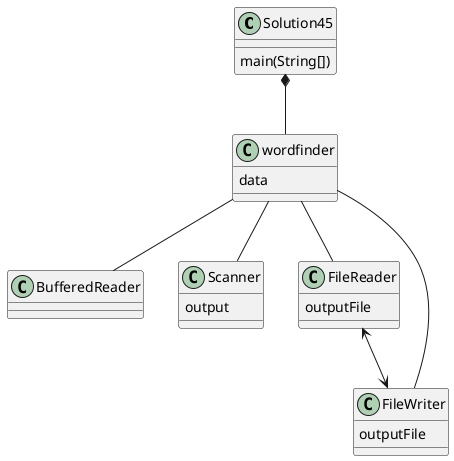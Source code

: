 @startuml
class Solution45 {
    main(String[])
}
Solution45 *--wordfinder

class wordfinder{
data

}

wordfinder -- BufferedReader
wordfinder -- Scanner
wordfinder -- FileReader
wordfinder -- FileWriter
FileReader <--> FileWriter
class Scanner {
output
}
class FileReader {
outputFile
}
class FileWriter {
outputFile
}




@enduml